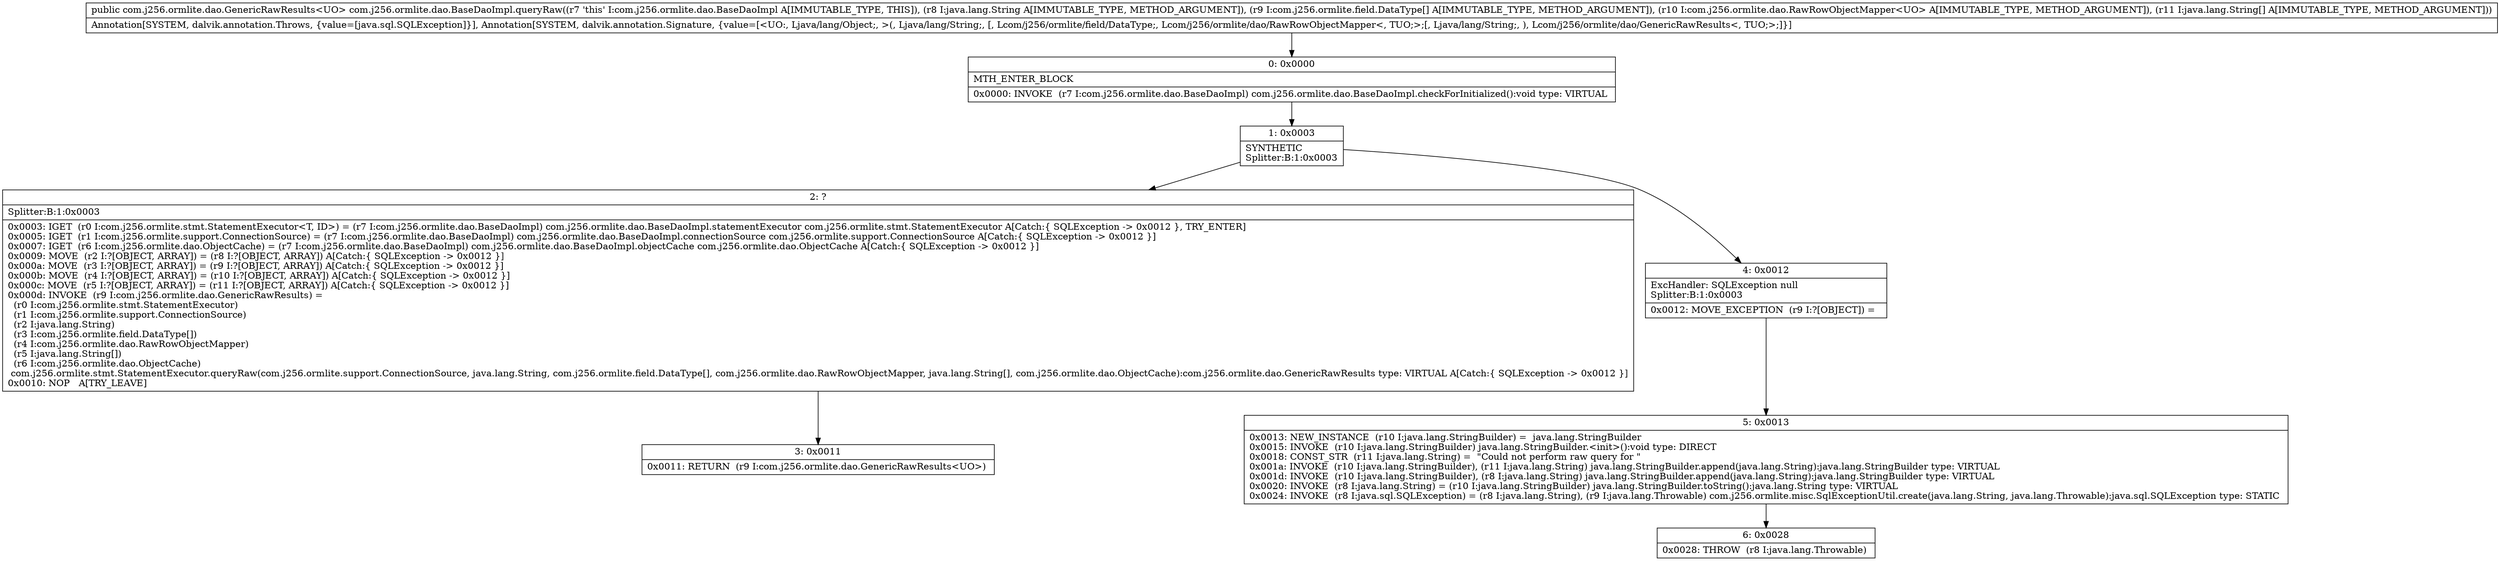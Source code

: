 digraph "CFG forcom.j256.ormlite.dao.BaseDaoImpl.queryRaw(Ljava\/lang\/String;[Lcom\/j256\/ormlite\/field\/DataType;Lcom\/j256\/ormlite\/dao\/RawRowObjectMapper;[Ljava\/lang\/String;)Lcom\/j256\/ormlite\/dao\/GenericRawResults;" {
Node_0 [shape=record,label="{0\:\ 0x0000|MTH_ENTER_BLOCK\l|0x0000: INVOKE  (r7 I:com.j256.ormlite.dao.BaseDaoImpl) com.j256.ormlite.dao.BaseDaoImpl.checkForInitialized():void type: VIRTUAL \l}"];
Node_1 [shape=record,label="{1\:\ 0x0003|SYNTHETIC\lSplitter:B:1:0x0003\l}"];
Node_2 [shape=record,label="{2\:\ ?|Splitter:B:1:0x0003\l|0x0003: IGET  (r0 I:com.j256.ormlite.stmt.StatementExecutor\<T, ID\>) = (r7 I:com.j256.ormlite.dao.BaseDaoImpl) com.j256.ormlite.dao.BaseDaoImpl.statementExecutor com.j256.ormlite.stmt.StatementExecutor A[Catch:\{ SQLException \-\> 0x0012 \}, TRY_ENTER]\l0x0005: IGET  (r1 I:com.j256.ormlite.support.ConnectionSource) = (r7 I:com.j256.ormlite.dao.BaseDaoImpl) com.j256.ormlite.dao.BaseDaoImpl.connectionSource com.j256.ormlite.support.ConnectionSource A[Catch:\{ SQLException \-\> 0x0012 \}]\l0x0007: IGET  (r6 I:com.j256.ormlite.dao.ObjectCache) = (r7 I:com.j256.ormlite.dao.BaseDaoImpl) com.j256.ormlite.dao.BaseDaoImpl.objectCache com.j256.ormlite.dao.ObjectCache A[Catch:\{ SQLException \-\> 0x0012 \}]\l0x0009: MOVE  (r2 I:?[OBJECT, ARRAY]) = (r8 I:?[OBJECT, ARRAY]) A[Catch:\{ SQLException \-\> 0x0012 \}]\l0x000a: MOVE  (r3 I:?[OBJECT, ARRAY]) = (r9 I:?[OBJECT, ARRAY]) A[Catch:\{ SQLException \-\> 0x0012 \}]\l0x000b: MOVE  (r4 I:?[OBJECT, ARRAY]) = (r10 I:?[OBJECT, ARRAY]) A[Catch:\{ SQLException \-\> 0x0012 \}]\l0x000c: MOVE  (r5 I:?[OBJECT, ARRAY]) = (r11 I:?[OBJECT, ARRAY]) A[Catch:\{ SQLException \-\> 0x0012 \}]\l0x000d: INVOKE  (r9 I:com.j256.ormlite.dao.GenericRawResults) = \l  (r0 I:com.j256.ormlite.stmt.StatementExecutor)\l  (r1 I:com.j256.ormlite.support.ConnectionSource)\l  (r2 I:java.lang.String)\l  (r3 I:com.j256.ormlite.field.DataType[])\l  (r4 I:com.j256.ormlite.dao.RawRowObjectMapper)\l  (r5 I:java.lang.String[])\l  (r6 I:com.j256.ormlite.dao.ObjectCache)\l com.j256.ormlite.stmt.StatementExecutor.queryRaw(com.j256.ormlite.support.ConnectionSource, java.lang.String, com.j256.ormlite.field.DataType[], com.j256.ormlite.dao.RawRowObjectMapper, java.lang.String[], com.j256.ormlite.dao.ObjectCache):com.j256.ormlite.dao.GenericRawResults type: VIRTUAL A[Catch:\{ SQLException \-\> 0x0012 \}]\l0x0010: NOP   A[TRY_LEAVE]\l}"];
Node_3 [shape=record,label="{3\:\ 0x0011|0x0011: RETURN  (r9 I:com.j256.ormlite.dao.GenericRawResults\<UO\>) \l}"];
Node_4 [shape=record,label="{4\:\ 0x0012|ExcHandler: SQLException null\lSplitter:B:1:0x0003\l|0x0012: MOVE_EXCEPTION  (r9 I:?[OBJECT]) =  \l}"];
Node_5 [shape=record,label="{5\:\ 0x0013|0x0013: NEW_INSTANCE  (r10 I:java.lang.StringBuilder) =  java.lang.StringBuilder \l0x0015: INVOKE  (r10 I:java.lang.StringBuilder) java.lang.StringBuilder.\<init\>():void type: DIRECT \l0x0018: CONST_STR  (r11 I:java.lang.String) =  \"Could not perform raw query for \" \l0x001a: INVOKE  (r10 I:java.lang.StringBuilder), (r11 I:java.lang.String) java.lang.StringBuilder.append(java.lang.String):java.lang.StringBuilder type: VIRTUAL \l0x001d: INVOKE  (r10 I:java.lang.StringBuilder), (r8 I:java.lang.String) java.lang.StringBuilder.append(java.lang.String):java.lang.StringBuilder type: VIRTUAL \l0x0020: INVOKE  (r8 I:java.lang.String) = (r10 I:java.lang.StringBuilder) java.lang.StringBuilder.toString():java.lang.String type: VIRTUAL \l0x0024: INVOKE  (r8 I:java.sql.SQLException) = (r8 I:java.lang.String), (r9 I:java.lang.Throwable) com.j256.ormlite.misc.SqlExceptionUtil.create(java.lang.String, java.lang.Throwable):java.sql.SQLException type: STATIC \l}"];
Node_6 [shape=record,label="{6\:\ 0x0028|0x0028: THROW  (r8 I:java.lang.Throwable) \l}"];
MethodNode[shape=record,label="{public com.j256.ormlite.dao.GenericRawResults\<UO\> com.j256.ormlite.dao.BaseDaoImpl.queryRaw((r7 'this' I:com.j256.ormlite.dao.BaseDaoImpl A[IMMUTABLE_TYPE, THIS]), (r8 I:java.lang.String A[IMMUTABLE_TYPE, METHOD_ARGUMENT]), (r9 I:com.j256.ormlite.field.DataType[] A[IMMUTABLE_TYPE, METHOD_ARGUMENT]), (r10 I:com.j256.ormlite.dao.RawRowObjectMapper\<UO\> A[IMMUTABLE_TYPE, METHOD_ARGUMENT]), (r11 I:java.lang.String[] A[IMMUTABLE_TYPE, METHOD_ARGUMENT]))  | Annotation[SYSTEM, dalvik.annotation.Throws, \{value=[java.sql.SQLException]\}], Annotation[SYSTEM, dalvik.annotation.Signature, \{value=[\<UO:, Ljava\/lang\/Object;, \>(, Ljava\/lang\/String;, [, Lcom\/j256\/ormlite\/field\/DataType;, Lcom\/j256\/ormlite\/dao\/RawRowObjectMapper\<, TUO;\>;[, Ljava\/lang\/String;, ), Lcom\/j256\/ormlite\/dao\/GenericRawResults\<, TUO;\>;]\}]\l}"];
MethodNode -> Node_0;
Node_0 -> Node_1;
Node_1 -> Node_2;
Node_1 -> Node_4;
Node_2 -> Node_3;
Node_4 -> Node_5;
Node_5 -> Node_6;
}

